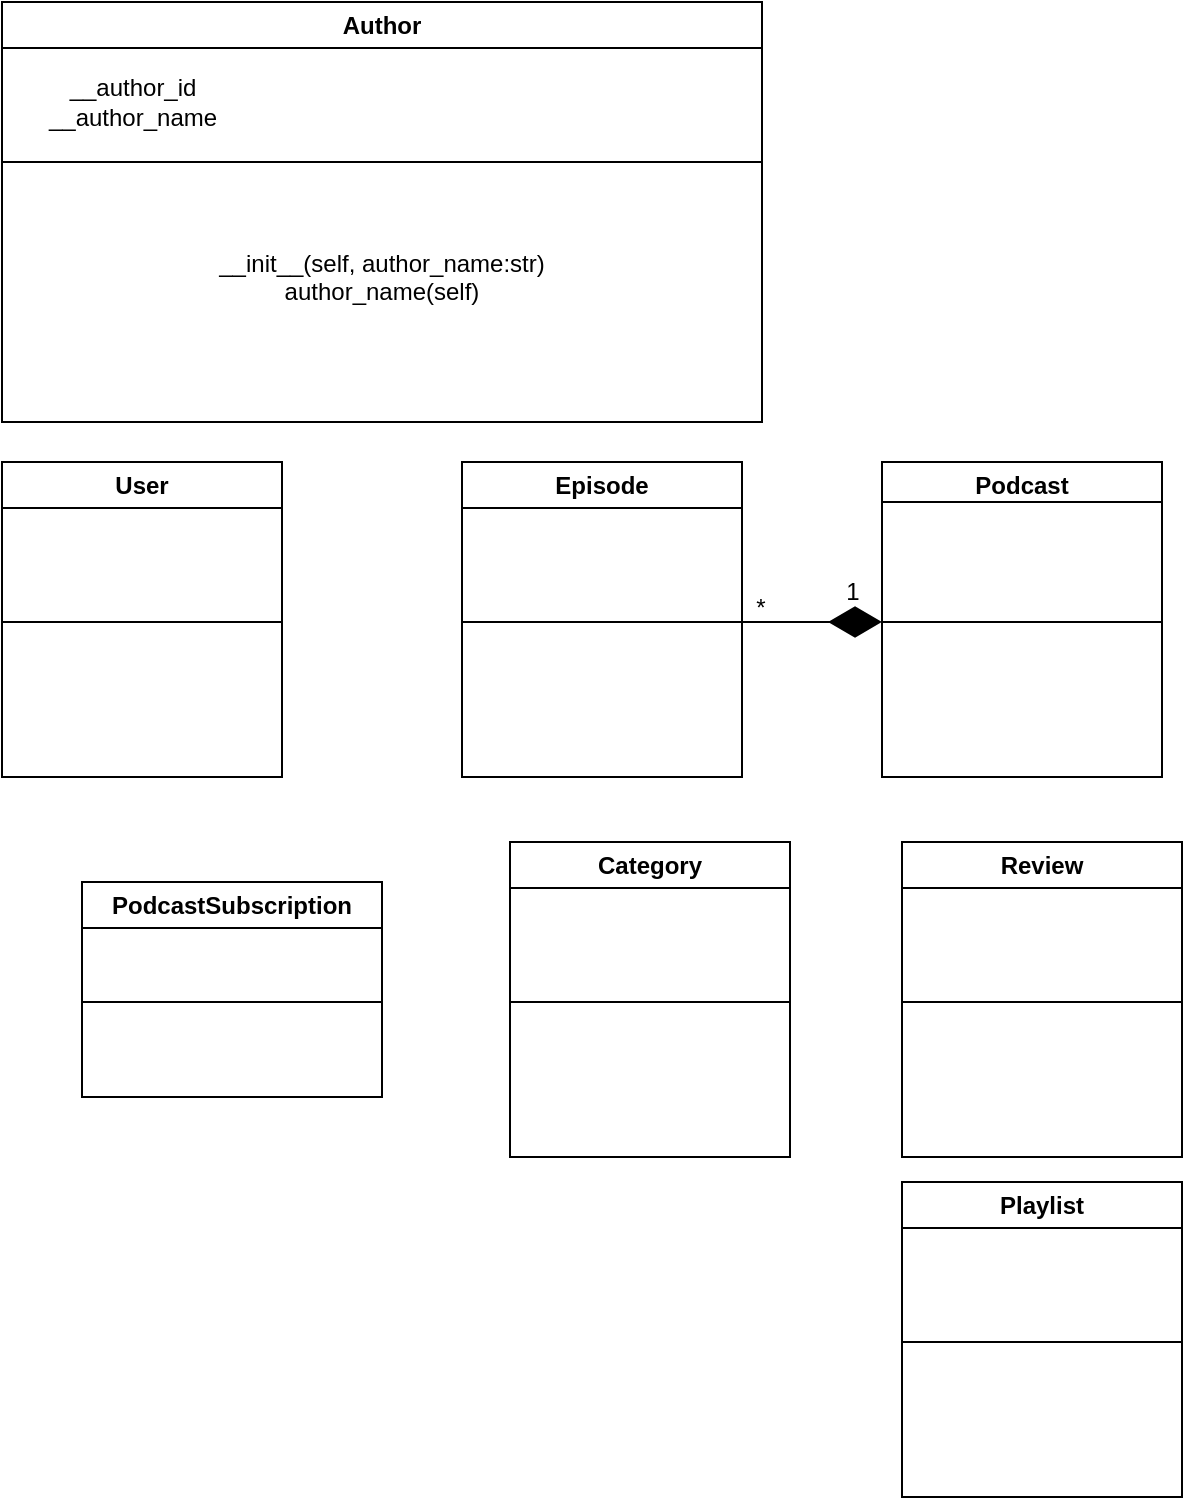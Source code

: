 <mxfile version="24.7.5">
  <diagram id="C5RBs43oDa-KdzZeNtuy" name="Page-1">
    <mxGraphModel dx="454" dy="286" grid="1" gridSize="10" guides="1" tooltips="1" connect="1" arrows="1" fold="1" page="1" pageScale="1" pageWidth="827" pageHeight="1169" math="0" shadow="0">
      <root>
        <mxCell id="WIyWlLk6GJQsqaUBKTNV-0" />
        <mxCell id="WIyWlLk6GJQsqaUBKTNV-1" parent="WIyWlLk6GJQsqaUBKTNV-0" />
        <mxCell id="Z6qzQmKlb7LRnlaX5xII-4" value="Author" style="swimlane;whiteSpace=wrap;html=1;" vertex="1" parent="WIyWlLk6GJQsqaUBKTNV-1">
          <mxGeometry x="20" y="330" width="380" height="210" as="geometry" />
        </mxCell>
        <mxCell id="Z6qzQmKlb7LRnlaX5xII-28" value="__init__(self, author_name:str)&lt;div&gt;&lt;span style=&quot;background-color: initial;&quot;&gt;author_name(self)&lt;/span&gt;&lt;div&gt;&lt;br&gt;&lt;/div&gt;&lt;/div&gt;" style="rounded=0;whiteSpace=wrap;html=1;" vertex="1" parent="Z6qzQmKlb7LRnlaX5xII-4">
          <mxGeometry y="80" width="380" height="130" as="geometry" />
        </mxCell>
        <mxCell id="Z6qzQmKlb7LRnlaX5xII-29" value="__author_id&lt;div&gt;__author_name&lt;/div&gt;" style="text;html=1;align=center;verticalAlign=middle;resizable=0;points=[];autosize=1;strokeColor=none;fillColor=none;" vertex="1" parent="Z6qzQmKlb7LRnlaX5xII-4">
          <mxGeometry x="10" y="30" width="110" height="40" as="geometry" />
        </mxCell>
        <mxCell id="Z6qzQmKlb7LRnlaX5xII-13" value="Podcast" style="swimlane;whiteSpace=wrap;html=1;" vertex="1" parent="WIyWlLk6GJQsqaUBKTNV-1">
          <mxGeometry x="460" y="560" width="140" height="157.5" as="geometry" />
        </mxCell>
        <mxCell id="Z6qzQmKlb7LRnlaX5xII-27" value="" style="rounded=0;whiteSpace=wrap;html=1;" vertex="1" parent="Z6qzQmKlb7LRnlaX5xII-13">
          <mxGeometry y="80" width="140" height="77.5" as="geometry" />
        </mxCell>
        <mxCell id="Z6qzQmKlb7LRnlaX5xII-33" value="" style="rounded=0;whiteSpace=wrap;html=1;" vertex="1" parent="Z6qzQmKlb7LRnlaX5xII-13">
          <mxGeometry y="20" width="140" height="60" as="geometry" />
        </mxCell>
        <mxCell id="Z6qzQmKlb7LRnlaX5xII-14" value="Episode" style="swimlane;whiteSpace=wrap;html=1;" vertex="1" parent="WIyWlLk6GJQsqaUBKTNV-1">
          <mxGeometry x="250" y="560" width="140" height="157.5" as="geometry" />
        </mxCell>
        <mxCell id="Z6qzQmKlb7LRnlaX5xII-24" value="" style="rounded=0;whiteSpace=wrap;html=1;" vertex="1" parent="Z6qzQmKlb7LRnlaX5xII-14">
          <mxGeometry y="80" width="140" height="77.5" as="geometry" />
        </mxCell>
        <mxCell id="Z6qzQmKlb7LRnlaX5xII-35" value="" style="rounded=0;whiteSpace=wrap;html=1;" vertex="1" parent="Z6qzQmKlb7LRnlaX5xII-14">
          <mxGeometry y="23" width="140" height="57" as="geometry" />
        </mxCell>
        <mxCell id="Z6qzQmKlb7LRnlaX5xII-15" value="User" style="swimlane;whiteSpace=wrap;html=1;" vertex="1" parent="WIyWlLk6GJQsqaUBKTNV-1">
          <mxGeometry x="20" y="560" width="140" height="157.5" as="geometry" />
        </mxCell>
        <mxCell id="Z6qzQmKlb7LRnlaX5xII-25" value="" style="rounded=0;whiteSpace=wrap;html=1;" vertex="1" parent="Z6qzQmKlb7LRnlaX5xII-15">
          <mxGeometry y="80" width="140" height="77.5" as="geometry" />
        </mxCell>
        <mxCell id="Z6qzQmKlb7LRnlaX5xII-16" value="PodcastSubscription" style="swimlane;whiteSpace=wrap;html=1;" vertex="1" parent="WIyWlLk6GJQsqaUBKTNV-1">
          <mxGeometry x="60" y="770" width="150" height="107.5" as="geometry" />
        </mxCell>
        <mxCell id="Z6qzQmKlb7LRnlaX5xII-23" value="" style="rounded=0;whiteSpace=wrap;html=1;" vertex="1" parent="Z6qzQmKlb7LRnlaX5xII-16">
          <mxGeometry y="60" width="150" height="47.5" as="geometry" />
        </mxCell>
        <mxCell id="Z6qzQmKlb7LRnlaX5xII-17" value="Category&lt;span style=&quot;color: rgba(0, 0, 0, 0); font-family: monospace; font-size: 0px; font-weight: 400; text-align: start; text-wrap: nowrap;&quot;&gt;%3CmxGraphModel%3E%3Croot%3E%3CmxCell%20id%3D%220%22%2F%3E%3CmxCell%20id%3D%221%22%20parent%3D%220%22%2F%3E%3CmxCell%20id%3D%222%22%20value%3D%22Episode%22%20style%3D%22swimlane%3BwhiteSpace%3Dwrap%3Bhtml%3D1%3B%22%20vertex%3D%221%22%20parent%3D%221%22%3E%3CmxGeometry%20x%3D%22200%22%20y%3D%22560%22%20width%3D%22140%22%20height%3D%22157.5%22%20as%3D%22geometry%22%2F%3E%3C%2FmxCell%3E%3C%2Froot%3E%3C%2FmxGraphModel%3E&lt;/span&gt;" style="swimlane;whiteSpace=wrap;html=1;" vertex="1" parent="WIyWlLk6GJQsqaUBKTNV-1">
          <mxGeometry x="274" y="750" width="140" height="157.5" as="geometry" />
        </mxCell>
        <mxCell id="Z6qzQmKlb7LRnlaX5xII-20" value="" style="rounded=0;whiteSpace=wrap;html=1;" vertex="1" parent="Z6qzQmKlb7LRnlaX5xII-17">
          <mxGeometry y="80" width="140" height="77.5" as="geometry" />
        </mxCell>
        <mxCell id="Z6qzQmKlb7LRnlaX5xII-18" value="Review" style="swimlane;whiteSpace=wrap;html=1;" vertex="1" parent="WIyWlLk6GJQsqaUBKTNV-1">
          <mxGeometry x="470" y="750" width="140" height="157.5" as="geometry" />
        </mxCell>
        <mxCell id="Z6qzQmKlb7LRnlaX5xII-21" value="" style="rounded=0;whiteSpace=wrap;html=1;" vertex="1" parent="Z6qzQmKlb7LRnlaX5xII-18">
          <mxGeometry y="80" width="140" height="77.5" as="geometry" />
        </mxCell>
        <mxCell id="Z6qzQmKlb7LRnlaX5xII-19" value="Playlist" style="swimlane;whiteSpace=wrap;html=1;" vertex="1" parent="WIyWlLk6GJQsqaUBKTNV-1">
          <mxGeometry x="470" y="920" width="140" height="157.5" as="geometry" />
        </mxCell>
        <mxCell id="Z6qzQmKlb7LRnlaX5xII-22" value="" style="rounded=0;whiteSpace=wrap;html=1;" vertex="1" parent="Z6qzQmKlb7LRnlaX5xII-19">
          <mxGeometry y="80" width="140" height="77.5" as="geometry" />
        </mxCell>
        <mxCell id="Z6qzQmKlb7LRnlaX5xII-30" value="" style="endArrow=diamondThin;endFill=1;endSize=24;html=1;rounded=0;entryX=0;entryY=0;entryDx=0;entryDy=0;" edge="1" parent="WIyWlLk6GJQsqaUBKTNV-1" target="Z6qzQmKlb7LRnlaX5xII-27">
          <mxGeometry width="160" relative="1" as="geometry">
            <mxPoint x="390" y="640" as="sourcePoint" />
            <mxPoint x="400" y="600" as="targetPoint" />
          </mxGeometry>
        </mxCell>
        <mxCell id="Z6qzQmKlb7LRnlaX5xII-31" value="*" style="text;html=1;align=center;verticalAlign=middle;resizable=0;points=[];autosize=1;strokeColor=none;fillColor=none;" vertex="1" parent="WIyWlLk6GJQsqaUBKTNV-1">
          <mxGeometry x="384" y="618" width="30" height="30" as="geometry" />
        </mxCell>
        <mxCell id="Z6qzQmKlb7LRnlaX5xII-32" value="1" style="text;html=1;align=center;verticalAlign=middle;resizable=0;points=[];autosize=1;strokeColor=none;fillColor=none;" vertex="1" parent="WIyWlLk6GJQsqaUBKTNV-1">
          <mxGeometry x="430" y="610" width="30" height="30" as="geometry" />
        </mxCell>
      </root>
    </mxGraphModel>
  </diagram>
</mxfile>
